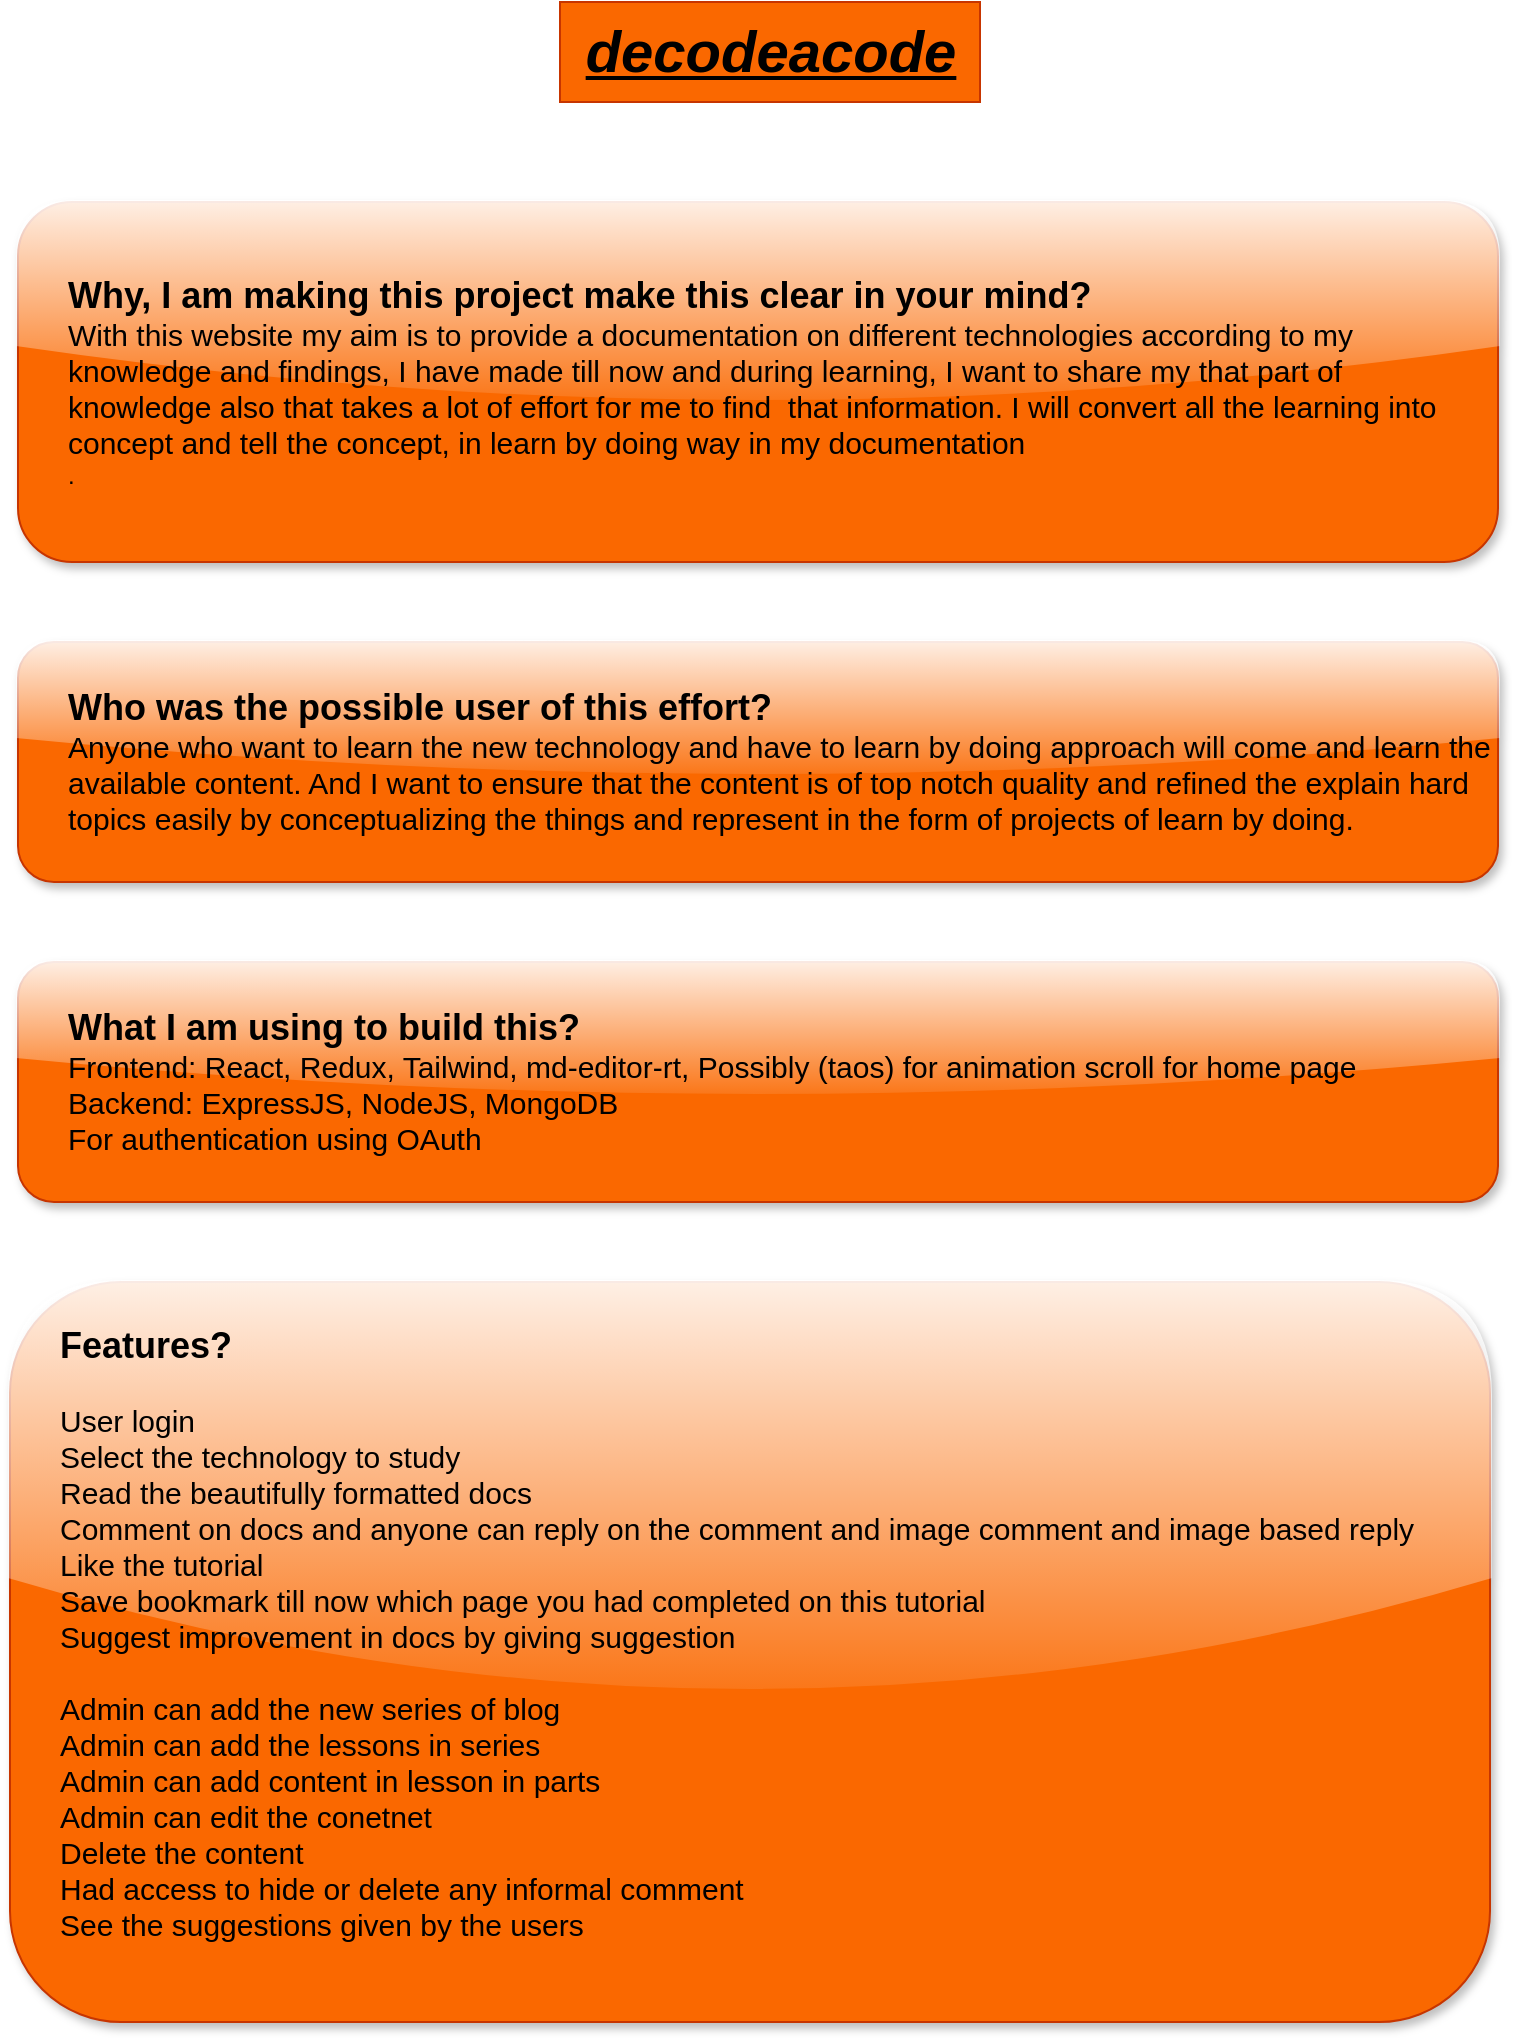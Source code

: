 <mxfile version="24.7.1" type="github">
  <diagram name="Page-1" id="K2IIP9jIDzTkW1P5PYKy">
    <mxGraphModel dx="1434" dy="744" grid="1" gridSize="10" guides="1" tooltips="1" connect="1" arrows="1" fold="1" page="1" pageScale="1" pageWidth="850" pageHeight="1100" math="0" shadow="0">
      <root>
        <mxCell id="0" />
        <mxCell id="1" parent="0" />
        <mxCell id="bA5tJpXIpit9qCtdI8y3-2" value="&lt;b&gt;&lt;i&gt;&lt;u&gt;decodeacode&lt;/u&gt;&lt;/i&gt;&lt;/b&gt;" style="text;html=1;align=center;verticalAlign=middle;resizable=0;points=[];autosize=1;strokeColor=#C73500;fillColor=#fa6800;fontSize=29;fontColor=#000000;" vertex="1" parent="1">
          <mxGeometry x="326" y="60" width="210" height="50" as="geometry" />
        </mxCell>
        <mxCell id="bA5tJpXIpit9qCtdI8y3-4" value="&lt;div style=&quot;font-size: 15px;&quot;&gt;&lt;b style=&quot;font-size: 18px;&quot;&gt;&lt;font style=&quot;font-size: 18px;&quot;&gt;Why, I am making this project make this clear in your mind?&lt;br&gt;&lt;/font&gt;&lt;/b&gt;&lt;/div&gt;&lt;div style=&quot;font-size: 15px;&quot;&gt;&lt;div&gt;&lt;font style=&quot;font-size: 15px;&quot;&gt;With this website my aim is to provide a documentation on different technologies according to my knowledge and findings, I have made till now and during learning, I want to share my that part of &lt;br&gt;knowledge also that takes a lot of effort for me to find&amp;nbsp; that information. I will convert all the learning into concept and tell the concept, in learn by doing way in my documentation&lt;font style=&quot;font-size: 15px;&quot;&gt;&lt;br&gt;&lt;/font&gt;&lt;/font&gt;&lt;/div&gt;&lt;/div&gt;." style="rounded=1;whiteSpace=wrap;html=1;align=left;fillColor=#fa6800;strokeColor=#C73500;glass=1;shadow=1;fontColor=#000000;spacingTop=0;spacingLeft=23;" vertex="1" parent="1">
          <mxGeometry x="55" y="160" width="740" height="180" as="geometry" />
        </mxCell>
        <mxCell id="bA5tJpXIpit9qCtdI8y3-6" value="&lt;div style=&quot;font-size: 15px;&quot;&gt;&lt;b style=&quot;font-size: 18px;&quot;&gt;&lt;font style=&quot;font-size: 18px;&quot;&gt;Who was the possible user of this effort?&lt;br&gt;&lt;/font&gt;&lt;/b&gt;&lt;/div&gt;&lt;div style=&quot;font-size: 15px;&quot;&gt;&lt;div&gt;&lt;font style=&quot;font-size: 15px;&quot;&gt;Anyone who want to learn the new technology and have to learn by doing approach will come and learn the available content. And I want to ensure that the content is of top notch quality and refined the explain hard topics easily by conceptualizing the things and represent in the form of projects of learn by doing.&lt;br&gt;&lt;/font&gt;&lt;/div&gt;&lt;/div&gt;" style="rounded=1;whiteSpace=wrap;html=1;align=left;fillColor=#fa6800;strokeColor=#C73500;glass=1;shadow=1;fontColor=#000000;spacingTop=0;spacingLeft=23;" vertex="1" parent="1">
          <mxGeometry x="55" y="380" width="740" height="120" as="geometry" />
        </mxCell>
        <mxCell id="bA5tJpXIpit9qCtdI8y3-8" value="&lt;div style=&quot;font-size: 15px;&quot;&gt;&lt;b style=&quot;font-size: 18px;&quot;&gt;&lt;font style=&quot;font-size: 18px;&quot;&gt;What I am using to build this?&lt;br&gt;&lt;/font&gt;&lt;/b&gt;&lt;/div&gt;&lt;div style=&quot;font-size: 15px;&quot;&gt;&lt;div&gt;&lt;font style=&quot;font-size: 15px;&quot;&gt;Frontend: React, Redux, Tailwind, md-editor-rt, Possibly (taos) for animation scroll for home page&lt;/font&gt;&lt;/div&gt;&lt;div&gt;&lt;font style=&quot;font-size: 15px;&quot;&gt;Backend: ExpressJS, NodeJS, MongoDB&lt;/font&gt;&lt;/div&gt;&lt;div&gt;&lt;font style=&quot;font-size: 15px;&quot;&gt;For authentication using OAuth&lt;br&gt;&lt;/font&gt;&lt;/div&gt;&lt;/div&gt;" style="rounded=1;whiteSpace=wrap;html=1;align=left;fillColor=#fa6800;strokeColor=#C73500;glass=1;shadow=1;fontColor=#000000;spacingTop=0;spacingLeft=23;" vertex="1" parent="1">
          <mxGeometry x="55" y="540" width="740" height="120" as="geometry" />
        </mxCell>
        <mxCell id="bA5tJpXIpit9qCtdI8y3-9" value="&lt;div style=&quot;font-size: 15px;&quot;&gt;&lt;b style=&quot;font-size: 18px;&quot;&gt;&lt;font style=&quot;font-size: 18px;&quot;&gt;Features?&lt;br&gt;&lt;/font&gt;&lt;/b&gt;&lt;/div&gt;&lt;div style=&quot;font-size: 15px;&quot;&gt;&lt;font style=&quot;font-size: 15px;&quot;&gt;&lt;br&gt;&lt;/font&gt;&lt;/div&gt;&lt;div style=&quot;font-size: 15px;&quot;&gt;&lt;font style=&quot;font-size: 15px;&quot;&gt;User login&lt;/font&gt;&lt;/div&gt;&lt;div style=&quot;font-size: 15px;&quot;&gt;&lt;font style=&quot;font-size: 15px;&quot;&gt;Select the technology to study&lt;/font&gt;&lt;/div&gt;&lt;div style=&quot;font-size: 15px;&quot;&gt;&lt;font style=&quot;font-size: 15px;&quot;&gt;Read the beautifully formatted docs&lt;/font&gt;&lt;/div&gt;&lt;div style=&quot;font-size: 15px;&quot;&gt;&lt;font style=&quot;font-size: 15px;&quot;&gt;Comment on docs and anyone can reply on the comment and image comment and image based reply&lt;/font&gt;&lt;/div&gt;&lt;div style=&quot;font-size: 15px;&quot;&gt;&lt;font style=&quot;font-size: 15px;&quot;&gt;Like the tutorial&lt;/font&gt;&lt;/div&gt;&lt;div style=&quot;font-size: 15px;&quot;&gt;Save bookmark till now which page you had completed on this tutorial&lt;/div&gt;&lt;div style=&quot;font-size: 15px;&quot;&gt;Suggest improvement in docs by giving suggestion&lt;/div&gt;&lt;div style=&quot;font-size: 15px;&quot;&gt;&lt;br&gt;&lt;/div&gt;&lt;div style=&quot;font-size: 15px;&quot;&gt;Admin can add the new series of blog&lt;/div&gt;&lt;div style=&quot;font-size: 15px;&quot;&gt;Admin can add the lessons in series&lt;/div&gt;&lt;div style=&quot;font-size: 15px;&quot;&gt;Admin can add content in lesson in parts&lt;/div&gt;&lt;div style=&quot;font-size: 15px;&quot;&gt;Admin can edit the conetnet&lt;/div&gt;&lt;div style=&quot;font-size: 15px;&quot;&gt;Delete the content&lt;/div&gt;&lt;div style=&quot;font-size: 15px;&quot;&gt;Had access to hide or delete any informal comment&lt;/div&gt;&lt;div style=&quot;font-size: 15px;&quot;&gt;See the suggestions given by the users&lt;/div&gt;&lt;div style=&quot;font-size: 15px;&quot;&gt;&lt;br&gt;&lt;/div&gt;" style="rounded=1;whiteSpace=wrap;html=1;align=left;fillColor=#fa6800;strokeColor=#C73500;glass=1;shadow=1;fontColor=#000000;spacingTop=0;spacingLeft=23;" vertex="1" parent="1">
          <mxGeometry x="51" y="700" width="740" height="370" as="geometry" />
        </mxCell>
      </root>
    </mxGraphModel>
  </diagram>
</mxfile>
